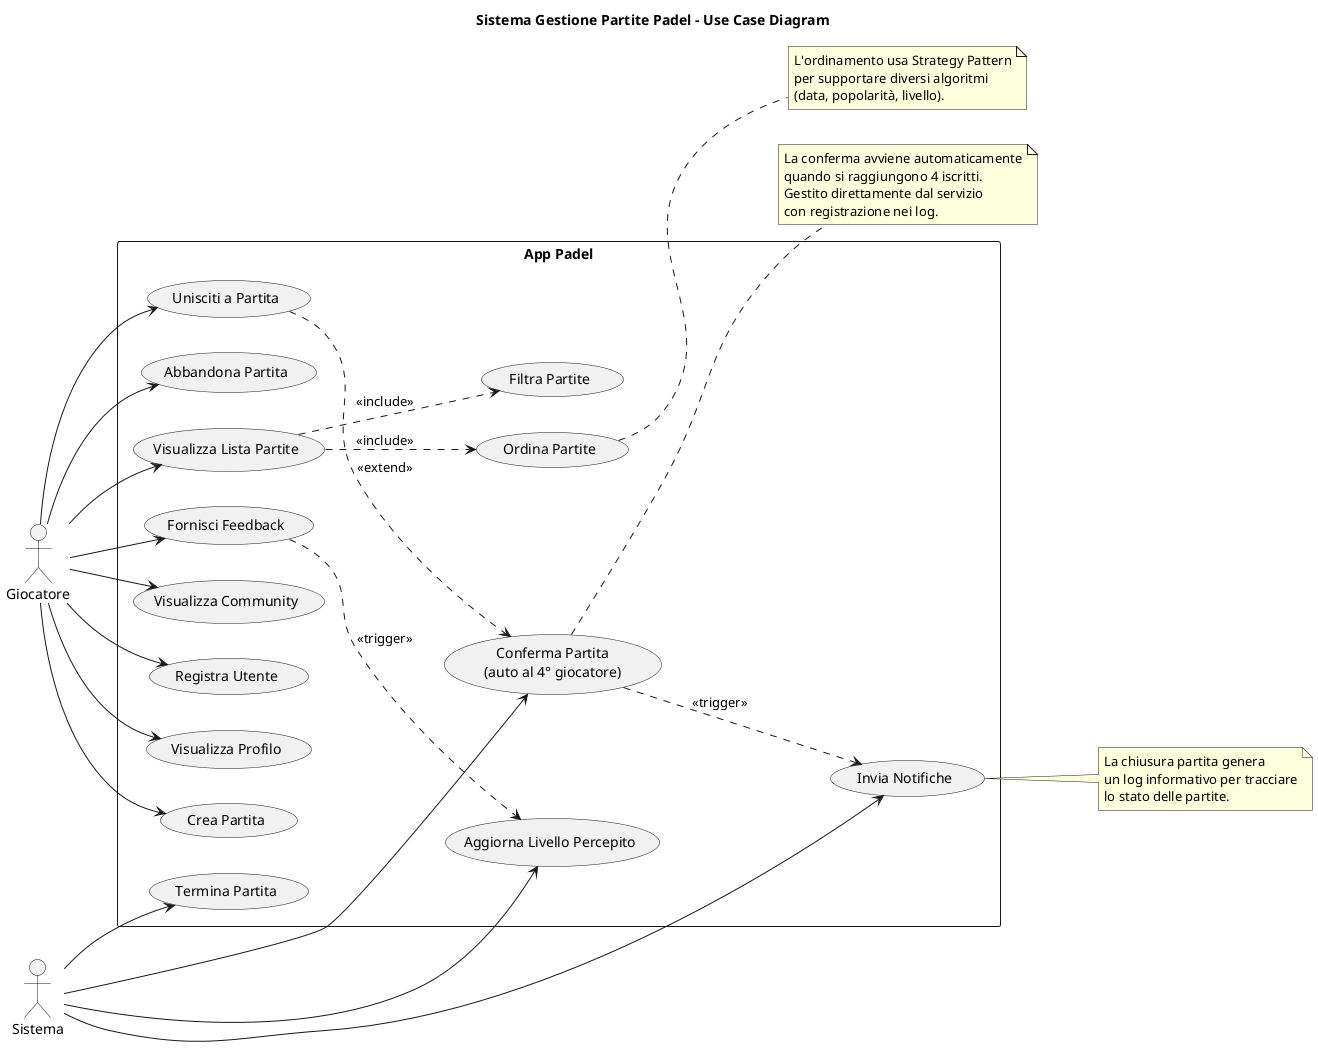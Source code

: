 @startuml Use Case Diagram - App Padel

title Sistema Gestione Partite Padel - Use Case Diagram

left to right direction

actor "Giocatore" as player
actor "Sistema" as system

rectangle "App Padel" {
  
  usecase "Registra Utente" as UC1
  usecase "Visualizza Profilo" as UC2
  usecase "Crea Partita" as UC3
  usecase "Unisciti a Partita" as UC4
  usecase "Abbandona Partita" as UC5
  usecase "Visualizza Lista Partite" as UC6
  usecase "Filtra Partite" as UC7
  usecase "Ordina Partite" as UC8
  usecase "Fornisci Feedback" as UC9
  usecase "Visualizza Community" as UC10
  
  usecase "Conferma Partita\n(auto al 4° giocatore)" as UC11
  usecase "Termina Partita" as UC12
  usecase "Invia Notifiche" as UC13
  usecase "Aggiorna Livello Percepito" as UC14
}

' Relazioni Giocatore
player --> UC1
player --> UC2
player --> UC3
player --> UC4
player --> UC5
player --> UC6
player --> UC9
player --> UC10

' Inclusioni
UC6 ..> UC7 : <<include>>
UC6 ..> UC8 : <<include>>
UC4 ..> UC11 : <<extend>>

' Relazioni Sistema
system --> UC11
system --> UC12
system --> UC13
system --> UC14

' Dipendenze
UC9 ..> UC14 : <<trigger>>
UC11 ..> UC13 : <<trigger>>

note right of UC11
  La conferma avviene automaticamente
  quando si raggiungono 4 iscritti.
  Gestito direttamente dal servizio
  con registrazione nei log.
end note

note right of UC8
  L'ordinamento usa Strategy Pattern
  per supportare diversi algoritmi
  (data, popolarità, livello).
end note

note right of UC13
  La chiusura partita genera
  un log informativo per tracciare
  lo stato delle partite.
end note

@enduml
